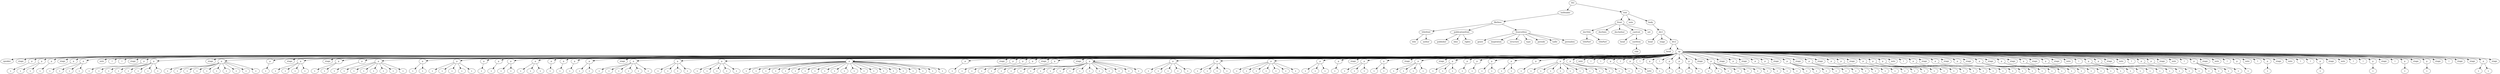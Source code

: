 digraph Tree {
	"t0" [label = "TEI"];
	"t1" [label = "teiHeader"];
	"t2" [label = "fileDesc"];
	"t3" [label = "titleStmt"];
	"t4" [label = "title"];
	"t5" [label = "author"];
	"t6" [label = "publicationStmt"];
	"t7" [label = "publisher"];
	"t8" [label = "idno"];
	"t9" [label = "rights"];
	"t10" [label = "SourceDesc"];
	"t11" [label = "genre"];
	"t12" [label = "inspiration"];
	"t13" [label = "structure"];
	"t14" [label = "type"];
	"t15" [label = "periode"];
	"t16" [label = "taille"];
	"t17" [label = "permalien"];
	"t18" [label = "text"];
	"t19" [label = "front"];
	"t20" [label = "docTitle"];
	"t21" [label = "titlePart"];
	"t22" [label = "titlePart"];
	"t23" [label = "docDate"];
	"t24" [label = "docAuthor"];
	"t25" [label = "castList"];
	"t26" [label = "head"];
	"t27" [label = "castItem"];
	"t28" [label = "role"];
	"t29" [label = "set"];
	"t30" [label = "note"];
	"t31" [label = "body"];
	"t32" [label = "div1"];
	"t33" [label = "head"];
	"t34" [label = "stage"];
	"t35" [label = "div2"];
	"t36" [label = "head"];
	"t37" [label = "sp"];
	"t38" [label = "speaker"];
	"t39" [label = "stage"];
	"t40" [label = "p"];
	"t41" [label = "s"];
	"t42" [label = "p"];
	"t43" [label = "s"];
	"t44" [label = "s"];
	"t45" [label = "p"];
	"t46" [label = "s"];
	"t47" [label = "stage"];
	"t48" [label = "p"];
	"t49" [label = "s"];
	"t50" [label = "p"];
	"t51" [label = "s"];
	"t52" [label = "s"];
	"t53" [label = "s"];
	"t54" [label = "note"];
	"t55" [label = "l"];
	"t56" [label = "l"];
	"t57" [label = "stage"];
	"t58" [label = "p"];
	"t59" [label = "s"];
	"t60" [label = "s"];
	"t61" [label = "p"];
	"t62" [label = "s"];
	"t63" [label = "s"];
	"t64" [label = "s"];
	"t65" [label = "s"];
	"t66" [label = "s"];
	"t67" [label = "s"];
	"t68" [label = "stage"];
	"t69" [label = "p"];
	"t70" [label = "s"];
	"t71" [label = "s"];
	"t72" [label = "s"];
	"t73" [label = "s"];
	"t74" [label = "s"];
	"t75" [label = "s"];
	"t76" [label = "s"];
	"t77" [label = "s"];
	"t78" [label = "s"];
	"t79" [label = "s"];
	"t80" [label = "p"];
	"t81" [label = "s"];
	"t82" [label = "stage"];
	"t83" [label = "p"];
	"t84" [label = "s"];
	"t85" [label = "s"];
	"t86" [label = "s"];
	"t87" [label = "s"];
	"t88" [label = "stage"];
	"t89" [label = "p"];
	"t90" [label = "s"];
	"t91" [label = "s"];
	"t92" [label = "p"];
	"t93" [label = "s"];
	"t94" [label = "p"];
	"t95" [label = "s"];
	"t96" [label = "s"];
	"t97" [label = "s"];
	"t98" [label = "s"];
	"t99" [label = "s"];
	"t100" [label = "s"];
	"t101" [label = "s"];
	"t102" [label = "p"];
	"t103" [label = "s"];
	"t104" [label = "s"];
	"t105" [label = "p"];
	"t106" [label = "s"];
	"t107" [label = "s"];
	"t108" [label = "s"];
	"t109" [label = "s"];
	"t110" [label = "s"];
	"t111" [label = "p"];
	"t112" [label = "s"];
	"t113" [label = "p"];
	"t114" [label = "s"];
	"t115" [label = "p"];
	"t116" [label = "s"];
	"t117" [label = "s"];
	"t118" [label = "p"];
	"t119" [label = "s"];
	"t120" [label = "s"];
	"t121" [label = "s"];
	"t122" [label = "p"];
	"t123" [label = "s"];
	"t124" [label = "p"];
	"t125" [label = "s"];
	"t126" [label = "p"];
	"t127" [label = "s"];
	"t128" [label = "p"];
	"t129" [label = "s"];
	"t130" [label = "s"];
	"t131" [label = "stage"];
	"t132" [label = "p"];
	"t133" [label = "s"];
	"t134" [label = "s"];
	"t135" [label = "s"];
	"t136" [label = "s"];
	"t137" [label = "s"];
	"t138" [label = "s"];
	"t139" [label = "p"];
	"t140" [label = "s"];
	"t141" [label = "s"];
	"t142" [label = "s"];
	"t143" [label = "s"];
	"t144" [label = "p"];
	"t145" [label = "s"];
	"t146" [label = "s"];
	"t147" [label = "s"];
	"t148" [label = "s"];
	"t149" [label = "s"];
	"t150" [label = "p"];
	"t151" [label = "s"];
	"t152" [label = "s"];
	"t153" [label = "s"];
	"t154" [label = "s"];
	"t155" [label = "s"];
	"t156" [label = "s"];
	"t157" [label = "s"];
	"t158" [label = "s"];
	"t159" [label = "s"];
	"t160" [label = "s"];
	"t161" [label = "s"];
	"t162" [label = "s"];
	"t163" [label = "s"];
	"t164" [label = "s"];
	"t165" [label = "s"];
	"t166" [label = "s"];
	"t167" [label = "s"];
	"t168" [label = "s"];
	"t169" [label = "s"];
	"t170" [label = "s"];
	"t171" [label = "s"];
	"t172" [label = "p"];
	"t173" [label = "s"];
	"t174" [label = "stage"];
	"t175" [label = "p"];
	"t176" [label = "s"];
	"t177" [label = "p"];
	"t178" [label = "s"];
	"t179" [label = "p"];
	"t180" [label = "s"];
	"t181" [label = "stage"];
	"t182" [label = "p"];
	"t183" [label = "s"];
	"t184" [label = "s"];
	"t185" [label = "s"];
	"t186" [label = "stage"];
	"t187" [label = "p"];
	"t188" [label = "s"];
	"t189" [label = "s"];
	"t190" [label = "s"];
	"t191" [label = "s"];
	"t192" [label = "s"];
	"t193" [label = "s"];
	"t194" [label = "s"];
	"t195" [label = "s"];
	"t196" [label = "s"];
	"t197" [label = "s"];
	"t198" [label = "s"];
	"t199" [label = "s"];
	"t200" [label = "s"];
	"t201" [label = "p"];
	"t202" [label = "s"];
	"t203" [label = "s"];
	"t204" [label = "s"];
	"t205" [label = "s"];
	"t206" [label = "s"];
	"t207" [label = "p"];
	"t208" [label = "s"];
	"t209" [label = "s"];
	"t210" [label = "s"];
	"t211" [label = "s"];
	"t212" [label = "p"];
	"t213" [label = "s"];
	"t214" [label = "s"];
	"t215" [label = "s"];
	"t216" [label = "s"];
	"t217" [label = "s"];
	"t218" [label = "s"];
	"t219" [label = "s"];
	"t220" [label = "p"];
	"t221" [label = "s"];
	"t222" [label = "s"];
	"t223" [label = "s"];
	"t224" [label = "p"];
	"t225" [label = "s"];
	"t226" [label = "stage"];
	"t227" [label = "p"];
	"t228" [label = "s"];
	"t229" [label = "s"];
	"t230" [label = "s"];
	"t231" [label = "p"];
	"t232" [label = "s"];
	"t233" [label = "s"];
	"t234" [label = "stage"];
	"t235" [label = "p"];
	"t236" [label = "s"];
	"t237" [label = "s"];
	"t238" [label = "s"];
	"t239" [label = "s"];
	"t240" [label = "stage"];
	"t241" [label = "p"];
	"t242" [label = "s"];
	"t243" [label = "s"];
	"t244" [label = "s"];
	"t245" [label = "p"];
	"t246" [label = "s"];
	"t247" [label = "p"];
	"t248" [label = "s"];
	"t249" [label = "p"];
	"t250" [label = "s"];
	"t251" [label = "s"];
	"t252" [label = "p"];
	"t253" [label = "s"];
	"t254" [label = "s"];
	"t255" [label = "p"];
	"t256" [label = "s"];
	"t257" [label = "p"];
	"t258" [label = "s"];
	"t259" [label = "s"];
	"t260" [label = "s"];
	"t261" [label = "s"];
	"t262" [label = "s"];
	"t263" [label = "s"];
	"t264" [label = "s"];
	"t265" [label = "p"];
	"t266" [label = "s"];
	"t267" [label = "s"];
	"t268" [label = "s"];
	"t269" [label = "note"];
	"t270" [label = "l"];
	"t271" [label = "l"];
	"t272" [label = "p"];
	"t273" [label = "s"];
	"t274" [label = "l"];
	"t275" [label = "p"];
	"t276" [label = "s"];
	"t277" [label = "note"];
	"t278" [label = "l"];
	"t279" [label = "p"];
	"t280" [label = "s"];
	"t281" [label = "l"];
	"t282" [label = "p"];
	"t283" [label = "s"];
	"t284" [label = "p"];
	"t285" [label = "s"];
	"t286" [label = "p"];
	"t287" [label = "s"];
	"t288" [label = "s"];
	"t289" [label = "stage"];
	"t290" [label = "p"];
	"t291" [label = "s"];
	"t292" [label = "s"];
	"t293" [label = "s"];
	"t294" [label = "s"];
	"t295" [label = "s"];
	"t296" [label = "s"];
	"t297" [label = "s"];
	"t298" [label = "stage"];
	"t299" [label = "p"];
	"t300" [label = "s"];
	"t301" [label = "stage"];
	"t302" [label = "p"];
	"t303" [label = "s"];
	"t304" [label = "p"];
	"t305" [label = "s"];
	"t306" [label = "stage"];
	"t307" [label = "p"];
	"t308" [label = "s"];
	"t309" [label = "s"];
	"t310" [label = "s"];
	"t311" [label = "s"];
	"t312" [label = "stage"];
	"t313" [label = "p"];
	"t314" [label = "s"];
	"t315" [label = "s"];
	"t316" [label = "s"];
	"t317" [label = "s"];
	"t318" [label = "s"];
	"t319" [label = "stage"];
	"t320" [label = "p"];
	"t321" [label = "s"];
	"t322" [label = "p"];
	"t323" [label = "s"];
	"t324" [label = "stage"];
	"t325" [label = "p"];
	"t326" [label = "s"];
	"t327" [label = "s"];
	"t328" [label = "p"];
	"t329" [label = "s"];
	"t330" [label = "s"];
	"t331" [label = "s"];
	"t332" [label = "s"];
	"t333" [label = "p"];
	"t334" [label = "s"];
	"t335" [label = "s"];
	"t336" [label = "note"];
	"t337" [label = "l"];
	"t338" [label = "p"];
	"t339" [label = "s"];
	"t340" [label = "stage"];
	"t341" [label = "p"];
	"t342" [label = "s"];
	"t343" [label = "stage"];
	"t344" [label = "p"];
	"t345" [label = "s"];
	"t346" [label = "stage"];
	"t347" [label = "p"];
	"t348" [label = "s"];
	"t349" [label = "s"];
	"t350" [label = "s"];
	"t351" [label = "s"];
	"t352" [label = "s"];
	"t353" [label = "stage"];
	"t354" [label = "p"];
	"t355" [label = "s"];
	"t356" [label = "s"];
	"t357" [label = "s"];
	"t358" [label = "stage"];
	"t359" [label = "p"];
	"t360" [label = "s"];
	"t361" [label = "s"];
	"t362" [label = "s"];
	"t363" [label = "stage"];
	"t364" [label = "p"];
	"t365" [label = "s"];
	"t366" [label = "stage"];
	"t367" [label = "note"];
	"t368" [label = "l"];
	"t369" [label = "p"];
	"t370" [label = "s"];
	"t371" [label = "s"];
	"t372" [label = "s"];
	"t373" [label = "s"];
	"t374" [label = "p"];
	"t375" [label = "s"];
	"t376" [label = "stage"];
	"t377" [label = "note"];
	"t378" [label = "l"];
	"t379" [label = "p"];
	"t380" [label = "s"];
	"t381" [label = "p"];
	"t382" [label = "s"];
	"t383" [label = "stage"];
	"t384" [label = "note"];
	"t385" [label = "l"];
	"t386" [label = "p"];
	"t387" [label = "s"];
	"t388" [label = "s"];
	"t389" [label = "s"];
	"t390" [label = "s"];
	"t391" [label = "stage"];
	"t392" [label = "note"];
	"t393" [label = "l"];
	"t394" [label = "p"];
	"t395" [label = "s"];
	"t396" [label = "note"];
	"t397" [label = "l"];
	"t398" [label = "p"];
	"t399" [label = "s"];
	"t400" [label = "stage"];
	"t401" [label = "note"];
	"t402" [label = "l"];
	"t403" [label = "l"];
	"t404" [label = "p"];
	"t405" [label = "s"];
	"t406" [label = "stage"];
	"t407" [label = "note"];
	"t408" [label = "l"];
	"t409" [label = "l"];
	"t410" [label = "p"];
	"t411" [label = "s"];
	"t412" [label = "stage"];
	"t413" [label = "l"];
	"t414" [label = "p"];
	"t415" [label = "s"];
	"t416" [label = "stage"];
	"t417" [label = "p"];
	"t418" [label = "s"];
	"t419" [label = "stage"];
	"t420" [label = "l"];
	"t421" [label = "stage"];
	"t422" [label = "stage"];
	"t423" [label = "p"];
	"t424" [label = "s"];
	"t425" [label = "s"];
	"t426" [label = "stage"];
	"t0" -> "t1";
	"t1" -> "t2";
	"t2" -> "t3";
	"t3" -> "t4";
	"t3" -> "t5";
	"t2" -> "t6";
	"t6" -> "t7";
	"t6" -> "t8";
	"t6" -> "t9";
	"t2" -> "t10";
	"t10" -> "t11";
	"t10" -> "t12";
	"t10" -> "t13";
	"t10" -> "t14";
	"t10" -> "t15";
	"t10" -> "t16";
	"t10" -> "t17";
	"t0" -> "t18";
	"t18" -> "t19";
	"t19" -> "t20";
	"t20" -> "t21";
	"t20" -> "t22";
	"t19" -> "t23";
	"t19" -> "t24";
	"t19" -> "t25";
	"t25" -> "t26";
	"t25" -> "t27";
	"t27" -> "t28";
	"t19" -> "t29";
	"t18" -> "t30";
	"t18" -> "t31";
	"t31" -> "t32";
	"t32" -> "t33";
	"t32" -> "t34";
	"t32" -> "t35";
	"t35" -> "t36";
	"t35" -> "t37";
	"t37" -> "t38";
	"t37" -> "t39";
	"t37" -> "t40";
	"t40" -> "t41";
	"t37" -> "t42";
	"t42" -> "t43";
	"t42" -> "t44";
	"t37" -> "t45";
	"t45" -> "t46";
	"t37" -> "t47";
	"t37" -> "t48";
	"t48" -> "t49";
	"t37" -> "t50";
	"t50" -> "t51";
	"t50" -> "t52";
	"t50" -> "t53";
	"t37" -> "t54";
	"t37" -> "t55";
	"t37" -> "t56";
	"t37" -> "t57";
	"t37" -> "t58";
	"t58" -> "t59";
	"t58" -> "t60";
	"t37" -> "t61";
	"t61" -> "t62";
	"t61" -> "t63";
	"t61" -> "t64";
	"t61" -> "t65";
	"t61" -> "t66";
	"t61" -> "t67";
	"t37" -> "t68";
	"t37" -> "t69";
	"t69" -> "t70";
	"t69" -> "t71";
	"t69" -> "t72";
	"t69" -> "t73";
	"t69" -> "t74";
	"t69" -> "t75";
	"t69" -> "t76";
	"t69" -> "t77";
	"t69" -> "t78";
	"t69" -> "t79";
	"t37" -> "t80";
	"t80" -> "t81";
	"t37" -> "t82";
	"t37" -> "t83";
	"t83" -> "t84";
	"t83" -> "t85";
	"t83" -> "t86";
	"t83" -> "t87";
	"t37" -> "t88";
	"t37" -> "t89";
	"t89" -> "t90";
	"t89" -> "t91";
	"t37" -> "t92";
	"t92" -> "t93";
	"t37" -> "t94";
	"t94" -> "t95";
	"t94" -> "t96";
	"t94" -> "t97";
	"t94" -> "t98";
	"t94" -> "t99";
	"t94" -> "t100";
	"t94" -> "t101";
	"t37" -> "t102";
	"t102" -> "t103";
	"t102" -> "t104";
	"t37" -> "t105";
	"t105" -> "t106";
	"t105" -> "t107";
	"t105" -> "t108";
	"t105" -> "t109";
	"t105" -> "t110";
	"t37" -> "t111";
	"t111" -> "t112";
	"t37" -> "t113";
	"t113" -> "t114";
	"t37" -> "t115";
	"t115" -> "t116";
	"t115" -> "t117";
	"t37" -> "t118";
	"t118" -> "t119";
	"t118" -> "t120";
	"t118" -> "t121";
	"t37" -> "t122";
	"t122" -> "t123";
	"t37" -> "t124";
	"t124" -> "t125";
	"t37" -> "t126";
	"t126" -> "t127";
	"t37" -> "t128";
	"t128" -> "t129";
	"t128" -> "t130";
	"t37" -> "t131";
	"t37" -> "t132";
	"t132" -> "t133";
	"t132" -> "t134";
	"t132" -> "t135";
	"t132" -> "t136";
	"t132" -> "t137";
	"t132" -> "t138";
	"t37" -> "t139";
	"t139" -> "t140";
	"t139" -> "t141";
	"t139" -> "t142";
	"t139" -> "t143";
	"t37" -> "t144";
	"t144" -> "t145";
	"t144" -> "t146";
	"t144" -> "t147";
	"t144" -> "t148";
	"t144" -> "t149";
	"t37" -> "t150";
	"t150" -> "t151";
	"t150" -> "t152";
	"t150" -> "t153";
	"t150" -> "t154";
	"t150" -> "t155";
	"t150" -> "t156";
	"t150" -> "t157";
	"t150" -> "t158";
	"t150" -> "t159";
	"t150" -> "t160";
	"t150" -> "t161";
	"t150" -> "t162";
	"t150" -> "t163";
	"t150" -> "t164";
	"t150" -> "t165";
	"t150" -> "t166";
	"t150" -> "t167";
	"t150" -> "t168";
	"t150" -> "t169";
	"t150" -> "t170";
	"t150" -> "t171";
	"t37" -> "t172";
	"t172" -> "t173";
	"t37" -> "t174";
	"t37" -> "t175";
	"t175" -> "t176";
	"t37" -> "t177";
	"t177" -> "t178";
	"t37" -> "t179";
	"t179" -> "t180";
	"t37" -> "t181";
	"t37" -> "t182";
	"t182" -> "t183";
	"t182" -> "t184";
	"t182" -> "t185";
	"t37" -> "t186";
	"t37" -> "t187";
	"t187" -> "t188";
	"t187" -> "t189";
	"t187" -> "t190";
	"t187" -> "t191";
	"t187" -> "t192";
	"t187" -> "t193";
	"t187" -> "t194";
	"t187" -> "t195";
	"t187" -> "t196";
	"t187" -> "t197";
	"t187" -> "t198";
	"t187" -> "t199";
	"t187" -> "t200";
	"t37" -> "t201";
	"t201" -> "t202";
	"t201" -> "t203";
	"t201" -> "t204";
	"t201" -> "t205";
	"t201" -> "t206";
	"t37" -> "t207";
	"t207" -> "t208";
	"t207" -> "t209";
	"t207" -> "t210";
	"t207" -> "t211";
	"t37" -> "t212";
	"t212" -> "t213";
	"t212" -> "t214";
	"t212" -> "t215";
	"t212" -> "t216";
	"t212" -> "t217";
	"t212" -> "t218";
	"t212" -> "t219";
	"t37" -> "t220";
	"t220" -> "t221";
	"t220" -> "t222";
	"t220" -> "t223";
	"t37" -> "t224";
	"t224" -> "t225";
	"t37" -> "t226";
	"t37" -> "t227";
	"t227" -> "t228";
	"t227" -> "t229";
	"t227" -> "t230";
	"t37" -> "t231";
	"t231" -> "t232";
	"t231" -> "t233";
	"t37" -> "t234";
	"t37" -> "t235";
	"t235" -> "t236";
	"t235" -> "t237";
	"t235" -> "t238";
	"t235" -> "t239";
	"t37" -> "t240";
	"t37" -> "t241";
	"t241" -> "t242";
	"t241" -> "t243";
	"t241" -> "t244";
	"t37" -> "t245";
	"t245" -> "t246";
	"t37" -> "t247";
	"t247" -> "t248";
	"t37" -> "t249";
	"t249" -> "t250";
	"t249" -> "t251";
	"t37" -> "t252";
	"t252" -> "t253";
	"t252" -> "t254";
	"t37" -> "t255";
	"t255" -> "t256";
	"t37" -> "t257";
	"t257" -> "t258";
	"t257" -> "t259";
	"t257" -> "t260";
	"t257" -> "t261";
	"t257" -> "t262";
	"t257" -> "t263";
	"t257" -> "t264";
	"t37" -> "t265";
	"t265" -> "t266";
	"t265" -> "t267";
	"t265" -> "t268";
	"t37" -> "t269";
	"t37" -> "t270";
	"t37" -> "t271";
	"t37" -> "t272";
	"t272" -> "t273";
	"t37" -> "t274";
	"t37" -> "t275";
	"t275" -> "t276";
	"t275" -> "t277";
	"t37" -> "t278";
	"t37" -> "t279";
	"t279" -> "t280";
	"t37" -> "t281";
	"t37" -> "t282";
	"t282" -> "t283";
	"t37" -> "t284";
	"t284" -> "t285";
	"t37" -> "t286";
	"t286" -> "t287";
	"t286" -> "t288";
	"t37" -> "t289";
	"t37" -> "t290";
	"t290" -> "t291";
	"t290" -> "t292";
	"t290" -> "t293";
	"t290" -> "t294";
	"t290" -> "t295";
	"t290" -> "t296";
	"t290" -> "t297";
	"t37" -> "t298";
	"t37" -> "t299";
	"t299" -> "t300";
	"t37" -> "t301";
	"t37" -> "t302";
	"t302" -> "t303";
	"t37" -> "t304";
	"t304" -> "t305";
	"t37" -> "t306";
	"t37" -> "t307";
	"t307" -> "t308";
	"t307" -> "t309";
	"t307" -> "t310";
	"t307" -> "t311";
	"t37" -> "t312";
	"t37" -> "t313";
	"t313" -> "t314";
	"t313" -> "t315";
	"t313" -> "t316";
	"t313" -> "t317";
	"t313" -> "t318";
	"t37" -> "t319";
	"t37" -> "t320";
	"t320" -> "t321";
	"t37" -> "t322";
	"t322" -> "t323";
	"t37" -> "t324";
	"t37" -> "t325";
	"t325" -> "t326";
	"t325" -> "t327";
	"t37" -> "t328";
	"t328" -> "t329";
	"t328" -> "t330";
	"t328" -> "t331";
	"t328" -> "t332";
	"t37" -> "t333";
	"t333" -> "t334";
	"t333" -> "t335";
	"t37" -> "t336";
	"t37" -> "t337";
	"t37" -> "t338";
	"t338" -> "t339";
	"t37" -> "t340";
	"t37" -> "t341";
	"t341" -> "t342";
	"t37" -> "t343";
	"t37" -> "t344";
	"t344" -> "t345";
	"t37" -> "t346";
	"t37" -> "t347";
	"t347" -> "t348";
	"t347" -> "t349";
	"t347" -> "t350";
	"t347" -> "t351";
	"t347" -> "t352";
	"t37" -> "t353";
	"t37" -> "t354";
	"t354" -> "t355";
	"t354" -> "t356";
	"t354" -> "t357";
	"t37" -> "t358";
	"t37" -> "t359";
	"t359" -> "t360";
	"t359" -> "t361";
	"t359" -> "t362";
	"t37" -> "t363";
	"t37" -> "t364";
	"t364" -> "t365";
	"t37" -> "t366";
	"t37" -> "t367";
	"t37" -> "t368";
	"t37" -> "t369";
	"t369" -> "t370";
	"t369" -> "t371";
	"t369" -> "t372";
	"t369" -> "t373";
	"t37" -> "t374";
	"t374" -> "t375";
	"t37" -> "t376";
	"t37" -> "t377";
	"t37" -> "t378";
	"t37" -> "t379";
	"t379" -> "t380";
	"t37" -> "t381";
	"t381" -> "t382";
	"t37" -> "t383";
	"t37" -> "t384";
	"t37" -> "t385";
	"t37" -> "t386";
	"t386" -> "t387";
	"t386" -> "t388";
	"t386" -> "t389";
	"t386" -> "t390";
	"t37" -> "t391";
	"t37" -> "t392";
	"t37" -> "t393";
	"t37" -> "t394";
	"t394" -> "t395";
	"t37" -> "t396";
	"t37" -> "t397";
	"t37" -> "t398";
	"t398" -> "t399";
	"t37" -> "t400";
	"t37" -> "t401";
	"t37" -> "t402";
	"t37" -> "t403";
	"t37" -> "t404";
	"t404" -> "t405";
	"t37" -> "t406";
	"t37" -> "t407";
	"t37" -> "t408";
	"t37" -> "t409";
	"t37" -> "t410";
	"t410" -> "t411";
	"t37" -> "t412";
	"t37" -> "t413";
	"t37" -> "t414";
	"t414" -> "t415";
	"t37" -> "t416";
	"t37" -> "t417";
	"t417" -> "t418";
	"t37" -> "t419";
	"t37" -> "t420";
	"t37" -> "t421";
	"t37" -> "t422";
	"t37" -> "t423";
	"t423" -> "t424";
	"t423" -> "t425";
	"t37" -> "t426";
}
